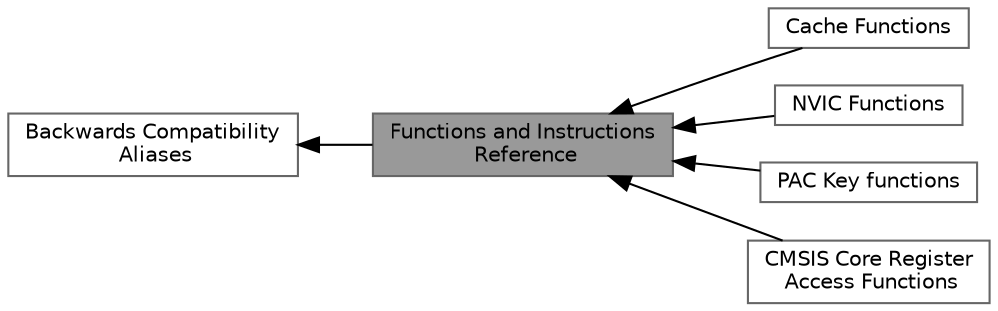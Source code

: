 digraph "Functions and Instructions Reference"
{
 // LATEX_PDF_SIZE
  bgcolor="transparent";
  edge [fontname=Helvetica,fontsize=10,labelfontname=Helvetica,labelfontsize=10];
  node [fontname=Helvetica,fontsize=10,shape=box,height=0.2,width=0.4];
  rankdir=LR;
  Node3 [id="Node000003",label="Cache Functions",height=0.2,width=0.4,color="grey40", fillcolor="white", style="filled",URL="$group__CMSIS__Core__CacheFunctions.html",tooltip="Functions that configure Instruction and Data cache."];
  Node1 [id="Node000001",label="Functions and Instructions\l Reference",height=0.2,width=0.4,color="gray40", fillcolor="grey60", style="filled", fontcolor="black",tooltip=" "];
  Node5 [id="Node000005",label="NVIC Functions",height=0.2,width=0.4,color="grey40", fillcolor="white", style="filled",URL="$group__CMSIS__Core__NVICFunctions.html",tooltip="Functions that manage interrupts and exceptions via the NVIC."];
  Node6 [id="Node000006",label="PAC Key functions",height=0.2,width=0.4,color="grey40", fillcolor="white", style="filled",URL="$group__CMSIS__Core__PacKeyFunctions.html",tooltip="Functions that access the PAC keys."];
  Node4 [id="Node000004",label="CMSIS Core Register\l Access Functions",height=0.2,width=0.4,color="grey40", fillcolor="white", style="filled",URL="$group__CMSIS__Core__RegAccFunctions.html",tooltip=" "];
  Node2 [id="Node000002",label="Backwards Compatibility\l Aliases",height=0.2,width=0.4,color="grey40", fillcolor="white", style="filled",URL="$group__CMSIS__register__aliases.html",tooltip="Register alias definitions for backwards compatibility."];
  Node2->Node1 [shape=plaintext, dir="back", style="solid"];
  Node1->Node3 [shape=plaintext, dir="back", style="solid"];
  Node1->Node4 [shape=plaintext, dir="back", style="solid"];
  Node1->Node5 [shape=plaintext, dir="back", style="solid"];
  Node1->Node6 [shape=plaintext, dir="back", style="solid"];
}
